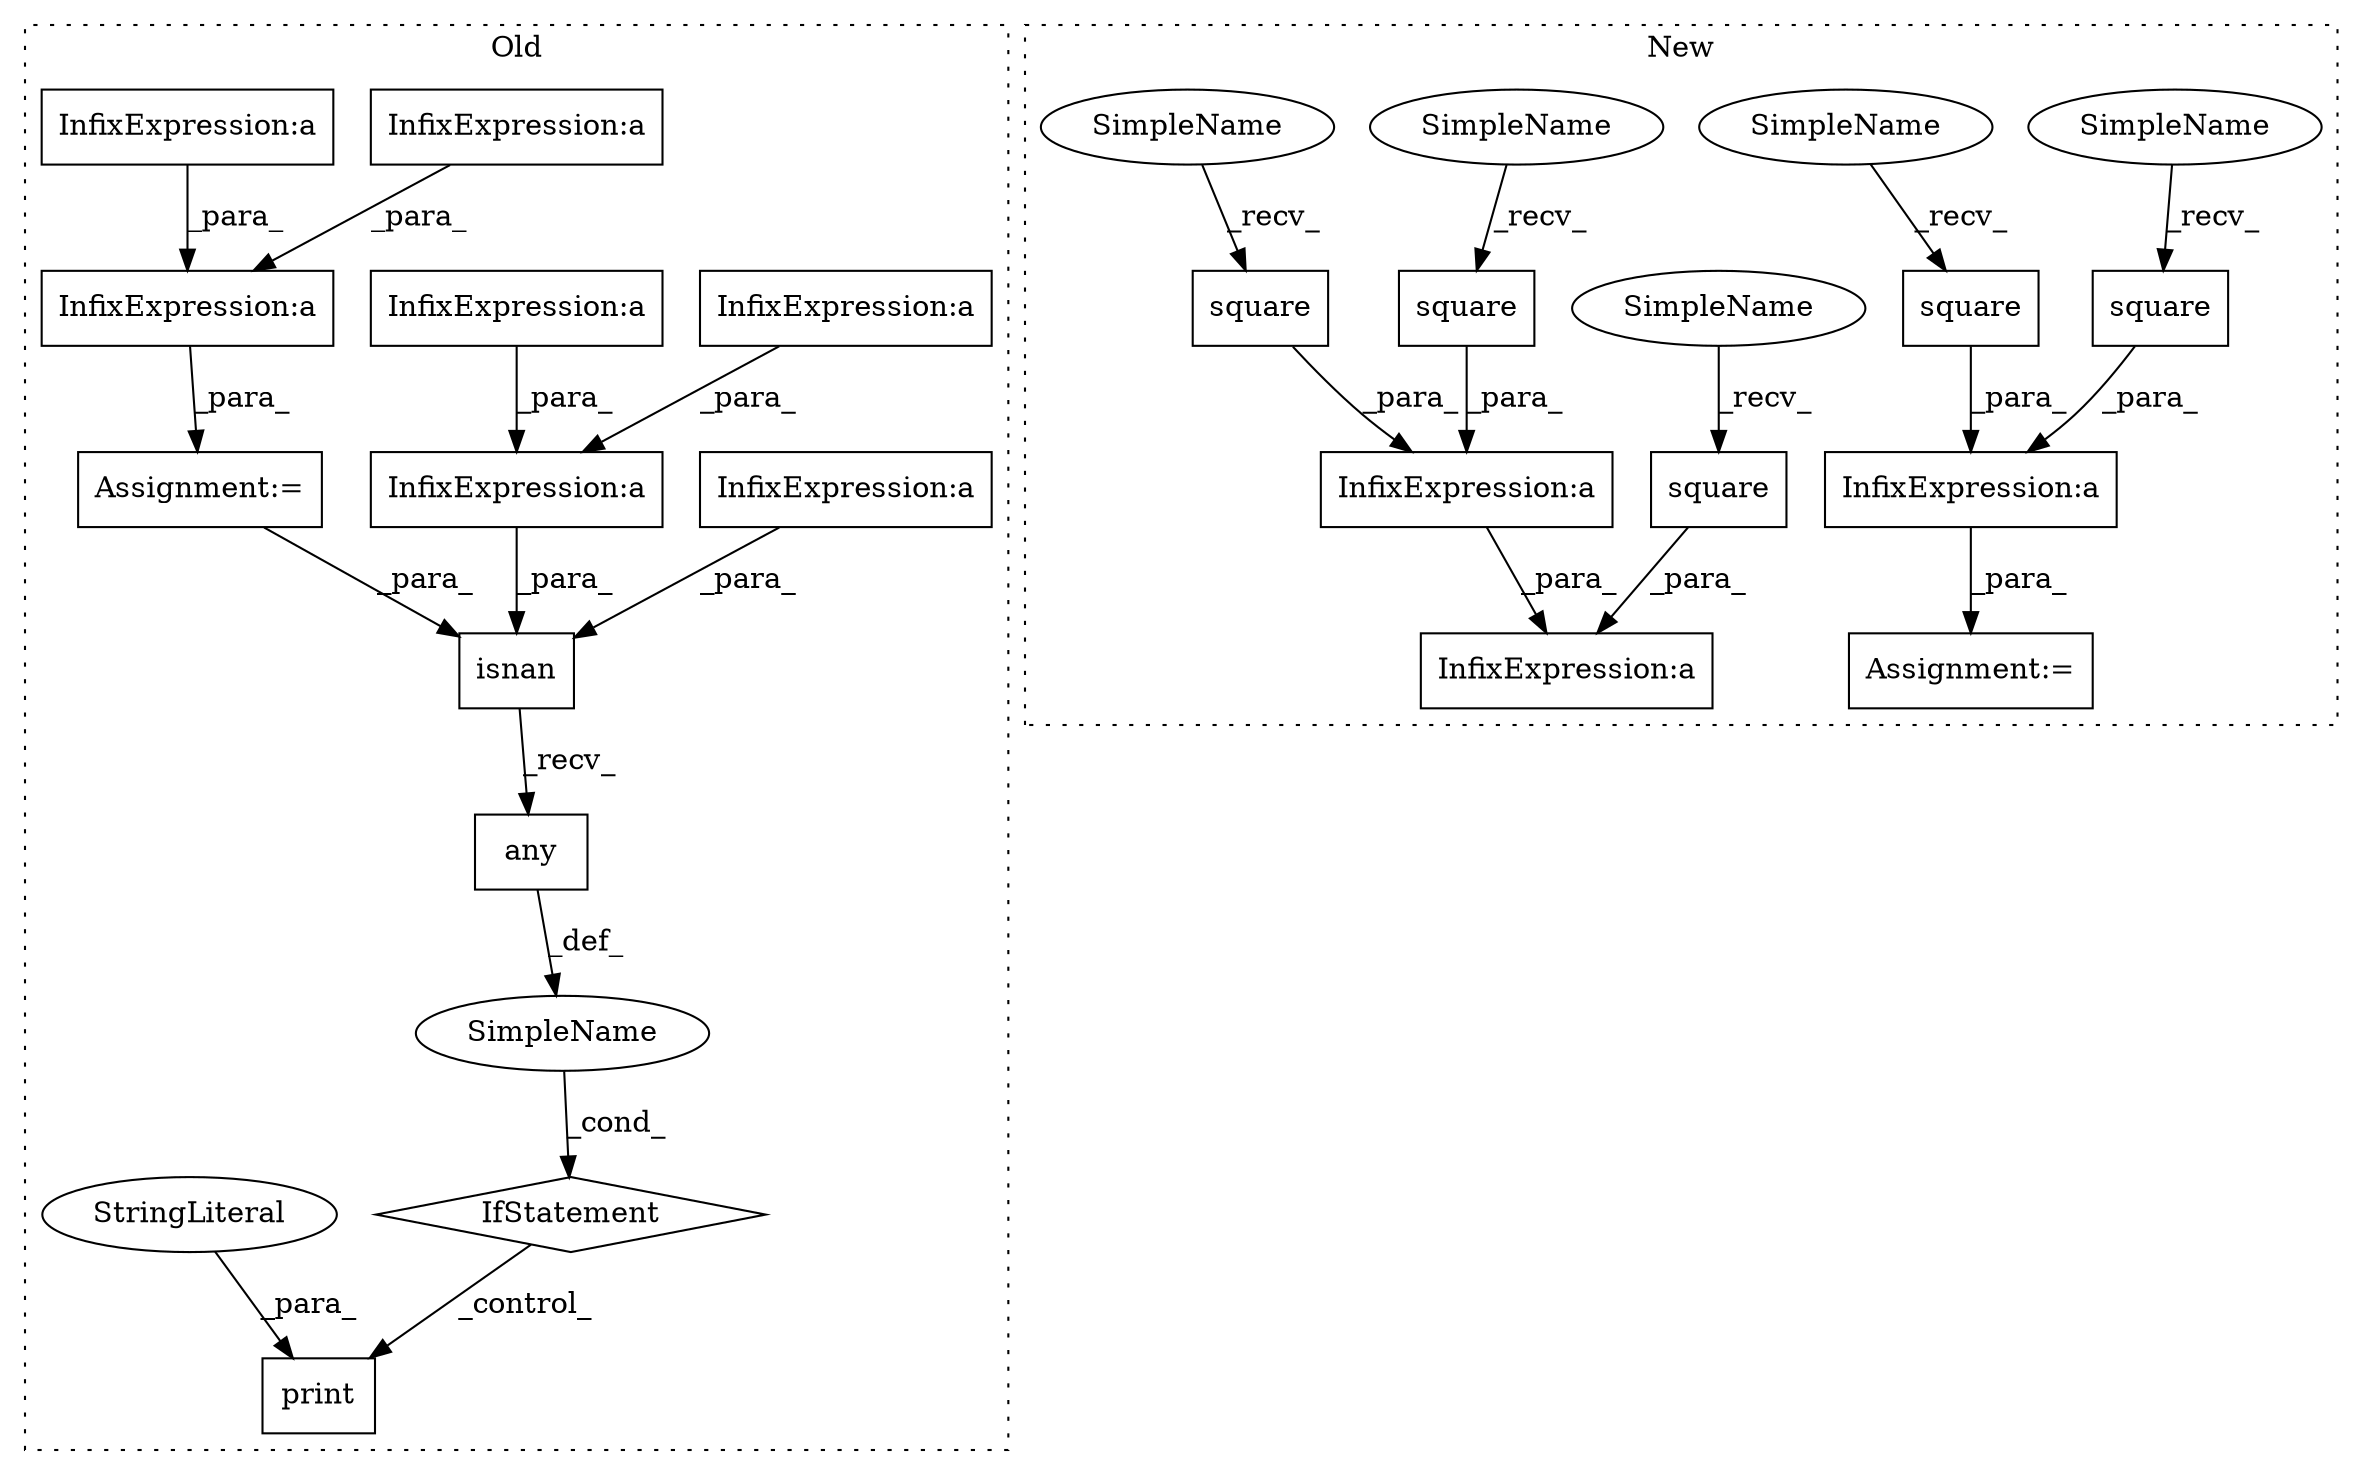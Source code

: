 digraph G {
subgraph cluster0 {
1 [label="isnan" a="32" s="7198,7208" l="6,1" shape="box"];
4 [label="InfixExpression:a" a="27" s="6844" l="3" shape="box"];
5 [label="InfixExpression:a" a="27" s="6895" l="3" shape="box"];
6 [label="InfixExpression:a" a="27" s="6703" l="3" shape="box"];
7 [label="InfixExpression:a" a="27" s="6712" l="3" shape="box"];
8 [label="InfixExpression:a" a="27" s="6912" l="3" shape="box"];
9 [label="InfixExpression:a" a="27" s="6721" l="3" shape="box"];
10 [label="InfixExpression:a" a="27" s="6904" l="3" shape="box"];
12 [label="print" a="32" s="7225,7237" l="6,1" shape="box"];
13 [label="SimpleName" a="42" s="" l="" shape="ellipse"];
14 [label="IfStatement" a="25" s="7188,7215" l="4,2" shape="diamond"];
20 [label="any" a="32" s="7210" l="5" shape="box"];
21 [label="StringLiteral" a="45" s="7231" l="6" shape="ellipse"];
22 [label="Assignment:=" a="7" s="6694" l="1" shape="box"];
label = "Old";
style="dotted";
}
subgraph cluster1 {
2 [label="square" a="32" s="6823,6834" l="7,1" shape="box"];
3 [label="InfixExpression:a" a="27" s="6857" l="3" shape="box"];
11 [label="square" a="32" s="6844,6855" l="7,1" shape="box"];
15 [label="square" a="32" s="6724,6736" l="7,1" shape="box"];
16 [label="InfixExpression:a" a="27" s="6738" l="3" shape="box"];
17 [label="square" a="32" s="6702,6714" l="7,1" shape="box"];
18 [label="InfixExpression:a" a="27" s="6835" l="3" shape="box"];
19 [label="square" a="32" s="6866,6877" l="7,1" shape="box"];
23 [label="Assignment:=" a="7" s="6693" l="1" shape="box"];
24 [label="SimpleName" a="42" s="6838" l="5" shape="ellipse"];
25 [label="SimpleName" a="42" s="6696" l="5" shape="ellipse"];
26 [label="SimpleName" a="42" s="6718" l="5" shape="ellipse"];
27 [label="SimpleName" a="42" s="6860" l="5" shape="ellipse"];
28 [label="SimpleName" a="42" s="6817" l="5" shape="ellipse"];
label = "New";
style="dotted";
}
1 -> 20 [label="_recv_"];
2 -> 18 [label="_para_"];
4 -> 1 [label="_para_"];
5 -> 10 [label="_para_"];
6 -> 7 [label="_para_"];
7 -> 22 [label="_para_"];
8 -> 10 [label="_para_"];
9 -> 7 [label="_para_"];
10 -> 1 [label="_para_"];
11 -> 18 [label="_para_"];
13 -> 14 [label="_cond_"];
14 -> 12 [label="_control_"];
15 -> 16 [label="_para_"];
16 -> 23 [label="_para_"];
17 -> 16 [label="_para_"];
18 -> 3 [label="_para_"];
19 -> 3 [label="_para_"];
20 -> 13 [label="_def_"];
21 -> 12 [label="_para_"];
22 -> 1 [label="_para_"];
24 -> 11 [label="_recv_"];
25 -> 17 [label="_recv_"];
26 -> 15 [label="_recv_"];
27 -> 19 [label="_recv_"];
28 -> 2 [label="_recv_"];
}
